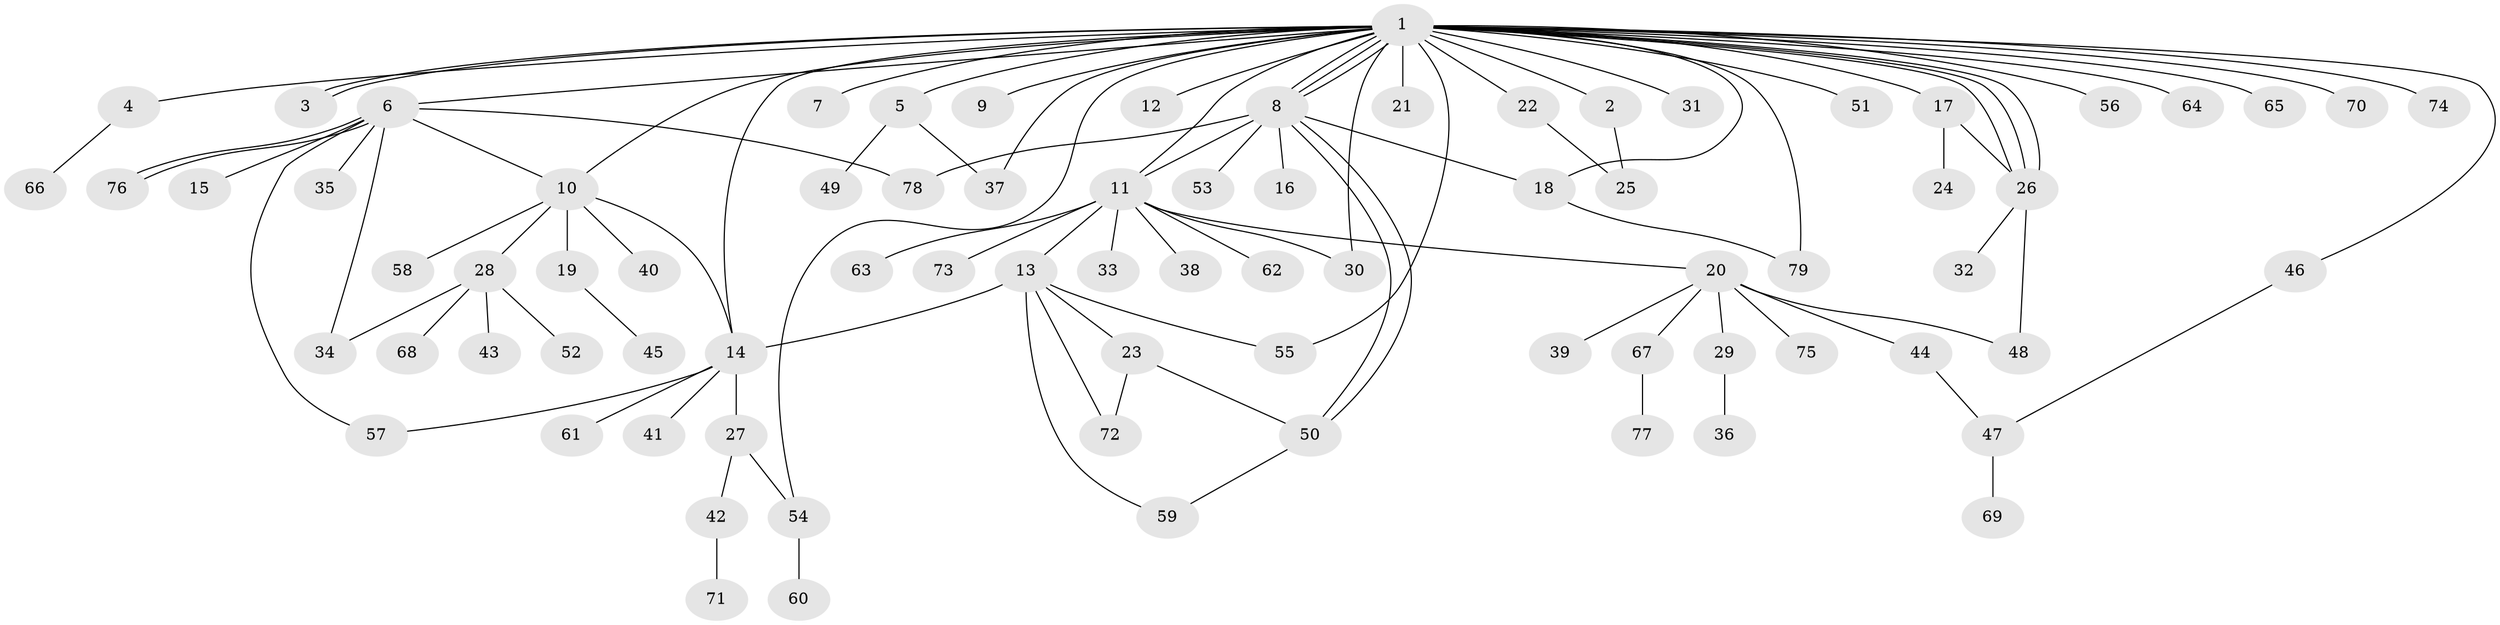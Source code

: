 // coarse degree distribution, {18: 0.02564102564102564, 2: 0.05128205128205128, 1: 0.8717948717948718, 3: 0.02564102564102564, 21: 0.02564102564102564}
// Generated by graph-tools (version 1.1) at 2025/51/03/04/25 21:51:50]
// undirected, 79 vertices, 105 edges
graph export_dot {
graph [start="1"]
  node [color=gray90,style=filled];
  1;
  2;
  3;
  4;
  5;
  6;
  7;
  8;
  9;
  10;
  11;
  12;
  13;
  14;
  15;
  16;
  17;
  18;
  19;
  20;
  21;
  22;
  23;
  24;
  25;
  26;
  27;
  28;
  29;
  30;
  31;
  32;
  33;
  34;
  35;
  36;
  37;
  38;
  39;
  40;
  41;
  42;
  43;
  44;
  45;
  46;
  47;
  48;
  49;
  50;
  51;
  52;
  53;
  54;
  55;
  56;
  57;
  58;
  59;
  60;
  61;
  62;
  63;
  64;
  65;
  66;
  67;
  68;
  69;
  70;
  71;
  72;
  73;
  74;
  75;
  76;
  77;
  78;
  79;
  1 -- 2;
  1 -- 3;
  1 -- 3;
  1 -- 4;
  1 -- 5;
  1 -- 6;
  1 -- 7;
  1 -- 8;
  1 -- 8;
  1 -- 8;
  1 -- 9;
  1 -- 10;
  1 -- 11;
  1 -- 12;
  1 -- 14;
  1 -- 17;
  1 -- 18;
  1 -- 21;
  1 -- 22;
  1 -- 26;
  1 -- 26;
  1 -- 26;
  1 -- 30;
  1 -- 31;
  1 -- 37;
  1 -- 46;
  1 -- 51;
  1 -- 54;
  1 -- 55;
  1 -- 56;
  1 -- 64;
  1 -- 65;
  1 -- 70;
  1 -- 74;
  1 -- 79;
  2 -- 25;
  4 -- 66;
  5 -- 37;
  5 -- 49;
  6 -- 10;
  6 -- 15;
  6 -- 34;
  6 -- 35;
  6 -- 57;
  6 -- 76;
  6 -- 76;
  6 -- 78;
  8 -- 11;
  8 -- 16;
  8 -- 18;
  8 -- 50;
  8 -- 50;
  8 -- 53;
  8 -- 78;
  10 -- 14;
  10 -- 19;
  10 -- 28;
  10 -- 40;
  10 -- 58;
  11 -- 13;
  11 -- 20;
  11 -- 30;
  11 -- 33;
  11 -- 38;
  11 -- 62;
  11 -- 63;
  11 -- 73;
  13 -- 14;
  13 -- 23;
  13 -- 55;
  13 -- 59;
  13 -- 72;
  14 -- 27;
  14 -- 41;
  14 -- 57;
  14 -- 61;
  17 -- 24;
  17 -- 26;
  18 -- 79;
  19 -- 45;
  20 -- 29;
  20 -- 39;
  20 -- 44;
  20 -- 48;
  20 -- 67;
  20 -- 75;
  22 -- 25;
  23 -- 50;
  23 -- 72;
  26 -- 32;
  26 -- 48;
  27 -- 42;
  27 -- 54;
  28 -- 34;
  28 -- 43;
  28 -- 52;
  28 -- 68;
  29 -- 36;
  42 -- 71;
  44 -- 47;
  46 -- 47;
  47 -- 69;
  50 -- 59;
  54 -- 60;
  67 -- 77;
}
